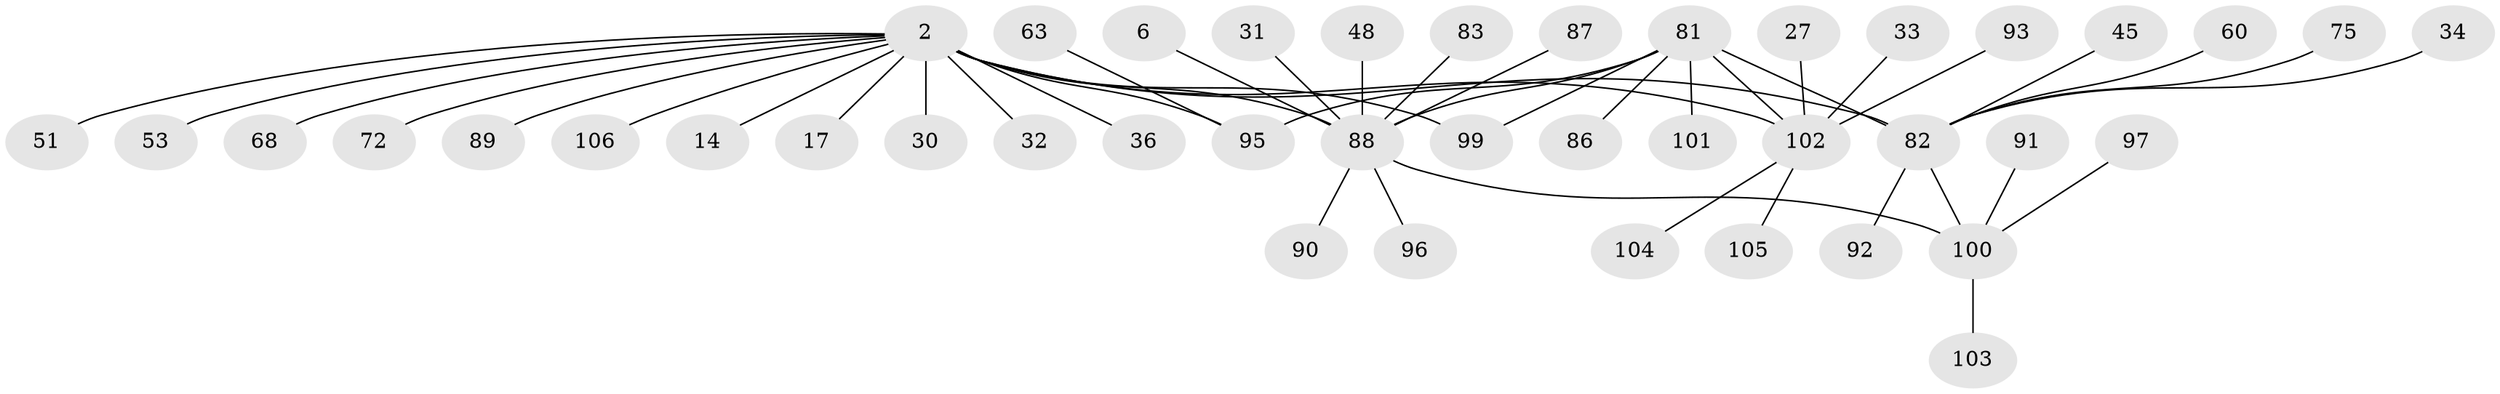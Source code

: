 // original degree distribution, {9: 0.018867924528301886, 29: 0.009433962264150943, 3: 0.1320754716981132, 13: 0.009433962264150943, 1: 0.5188679245283019, 2: 0.18867924528301888, 7: 0.009433962264150943, 12: 0.009433962264150943, 5: 0.03773584905660377, 4: 0.05660377358490566, 6: 0.009433962264150943}
// Generated by graph-tools (version 1.1) at 2025/50/03/04/25 21:50:26]
// undirected, 42 vertices, 46 edges
graph export_dot {
graph [start="1"]
  node [color=gray90,style=filled];
  2;
  6;
  14;
  17;
  27;
  30;
  31;
  32;
  33;
  34;
  36;
  45 [super="+39+25+37"];
  48;
  51 [super="+24"];
  53;
  60;
  63 [super="+52"];
  68 [super="+13"];
  72;
  75 [super="+74"];
  81 [super="+11+58+15+55+77"];
  82 [super="+43+61+50"];
  83;
  86;
  87;
  88 [super="+41+73"];
  89;
  90;
  91;
  92;
  93;
  95 [super="+94+29"];
  96 [super="+70"];
  97 [super="+78"];
  99 [super="+98+66"];
  100 [super="+85+80"];
  101 [super="+76"];
  102 [super="+4+40+7+22"];
  103 [super="+69"];
  104;
  105;
  106 [super="+84"];
  2 -- 14;
  2 -- 17;
  2 -- 30;
  2 -- 32;
  2 -- 36;
  2 -- 53;
  2 -- 72;
  2 -- 88 [weight=4];
  2 -- 89;
  2 -- 102 [weight=4];
  2 -- 82 [weight=4];
  2 -- 99;
  2 -- 68;
  2 -- 95 [weight=3];
  2 -- 51;
  2 -- 106 [weight=2];
  6 -- 88;
  27 -- 102;
  31 -- 88;
  33 -- 102;
  34 -- 82;
  45 -- 82 [weight=2];
  48 -- 88;
  60 -- 82;
  63 -- 95;
  75 -- 82;
  81 -- 82;
  81 -- 102 [weight=2];
  81 -- 86;
  81 -- 88 [weight=3];
  81 -- 99 [weight=2];
  81 -- 95;
  81 -- 101;
  82 -- 92;
  82 -- 100 [weight=2];
  83 -- 88;
  87 -- 88;
  88 -- 90;
  88 -- 96;
  88 -- 100 [weight=3];
  91 -- 100;
  93 -- 102;
  97 -- 100;
  100 -- 103;
  102 -- 104;
  102 -- 105;
}
